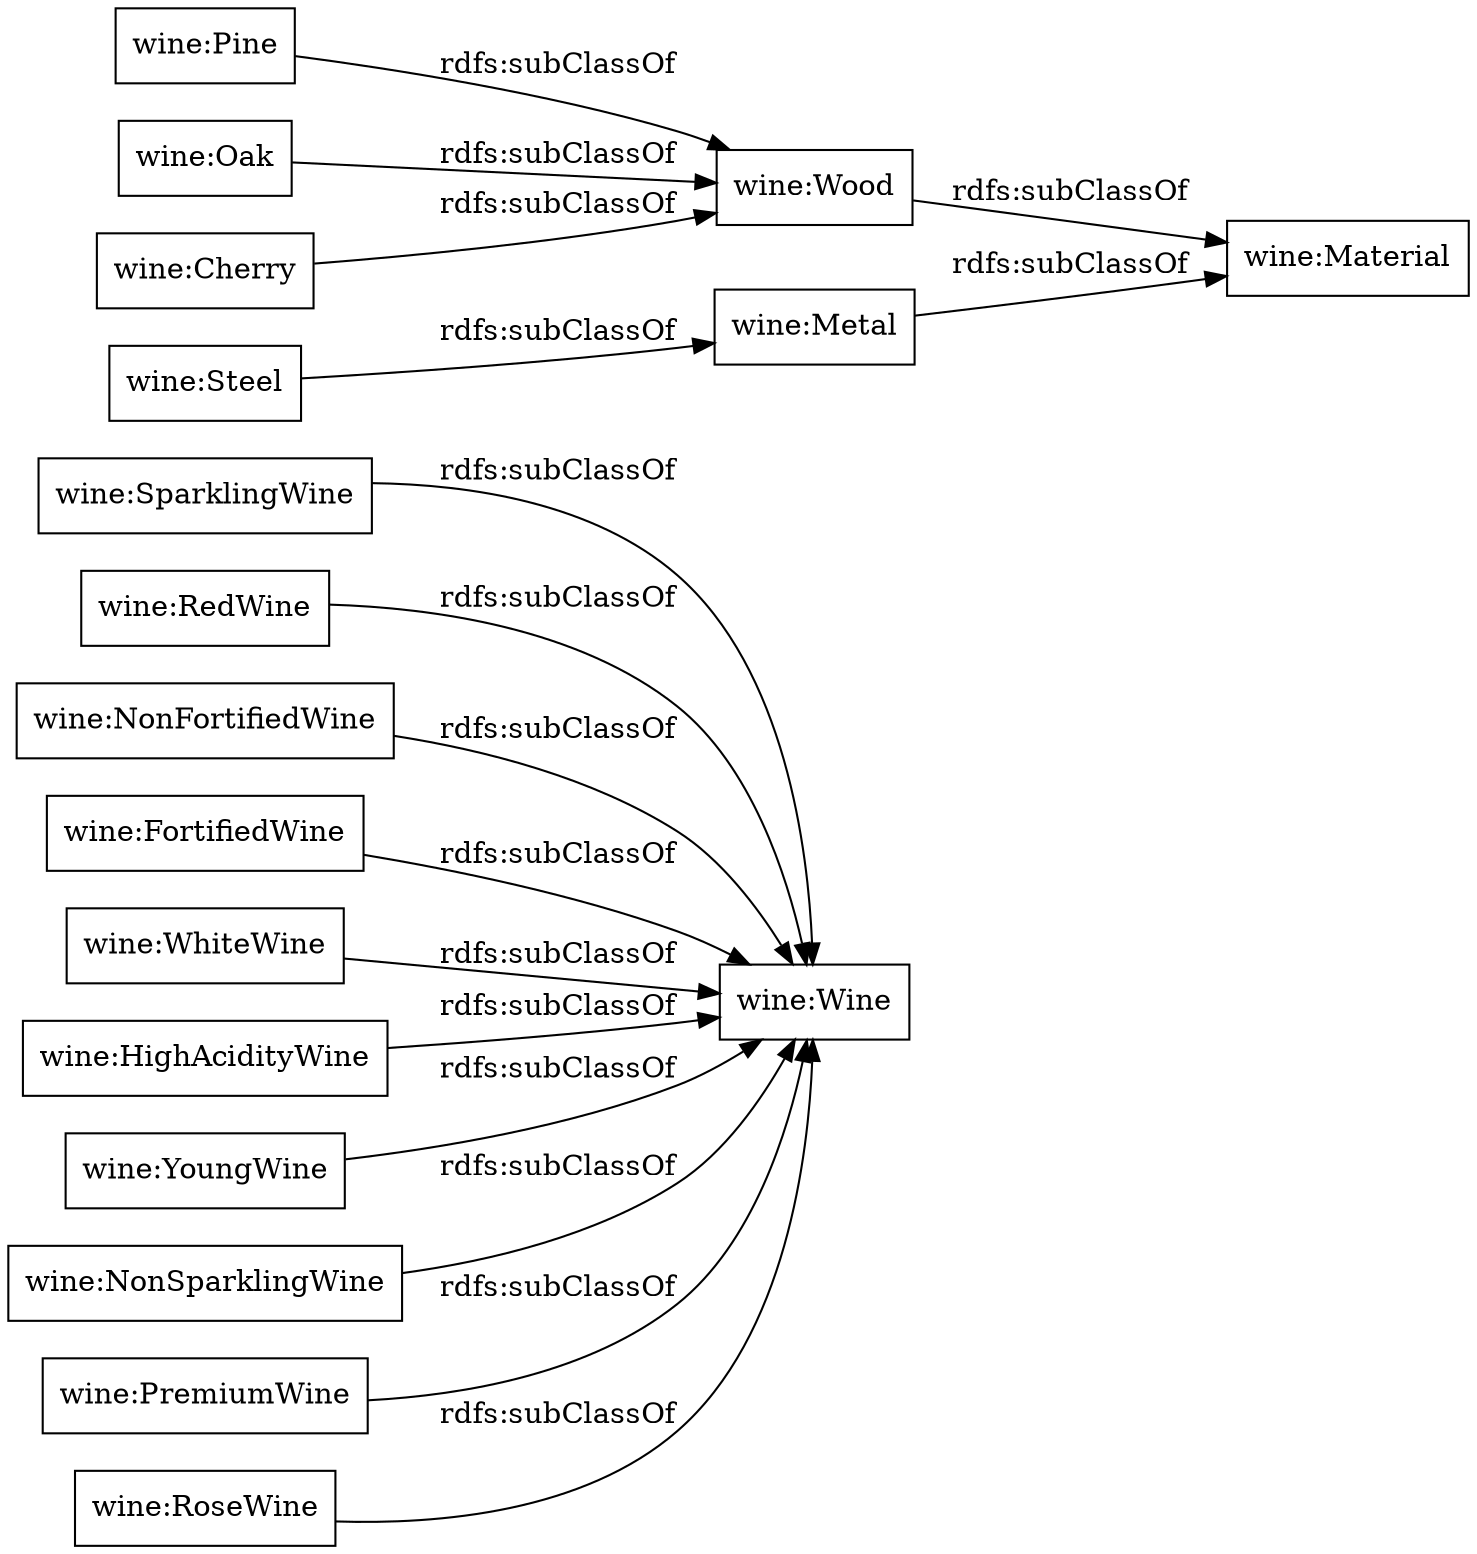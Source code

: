 digraph ar2dtool_diagram { 
rankdir=LR;
size="1000"
node [shape = rectangle, color="black"]; "wine:SparklingWine" "wine:RedWine" "wine:NonFortifiedWine" "wine:FortifiedWine" "wine:Material" "wine:Wood" "wine:WhiteWine" "wine:Steel" "wine:Pine" "wine:Oak" "wine:Metal" "wine:Wine" "wine:HighAcidityWine" "wine:YoungWine" "wine:NonSparklingWine" "wine:PremiumWine" "wine:Cherry" "wine:RoseWine" ; /*classes style*/
	"wine:Metal" -> "wine:Material" [ label = "rdfs:subClassOf" ];
	"wine:Wood" -> "wine:Material" [ label = "rdfs:subClassOf" ];
	"wine:HighAcidityWine" -> "wine:Wine" [ label = "rdfs:subClassOf" ];
	"wine:Oak" -> "wine:Wood" [ label = "rdfs:subClassOf" ];
	"wine:Pine" -> "wine:Wood" [ label = "rdfs:subClassOf" ];
	"wine:RedWine" -> "wine:Wine" [ label = "rdfs:subClassOf" ];
	"wine:FortifiedWine" -> "wine:Wine" [ label = "rdfs:subClassOf" ];
	"wine:WhiteWine" -> "wine:Wine" [ label = "rdfs:subClassOf" ];
	"wine:YoungWine" -> "wine:Wine" [ label = "rdfs:subClassOf" ];
	"wine:SparklingWine" -> "wine:Wine" [ label = "rdfs:subClassOf" ];
	"wine:NonFortifiedWine" -> "wine:Wine" [ label = "rdfs:subClassOf" ];
	"wine:PremiumWine" -> "wine:Wine" [ label = "rdfs:subClassOf" ];
	"wine:Steel" -> "wine:Metal" [ label = "rdfs:subClassOf" ];
	"wine:Cherry" -> "wine:Wood" [ label = "rdfs:subClassOf" ];
	"wine:NonSparklingWine" -> "wine:Wine" [ label = "rdfs:subClassOf" ];
	"wine:RoseWine" -> "wine:Wine" [ label = "rdfs:subClassOf" ];

}
